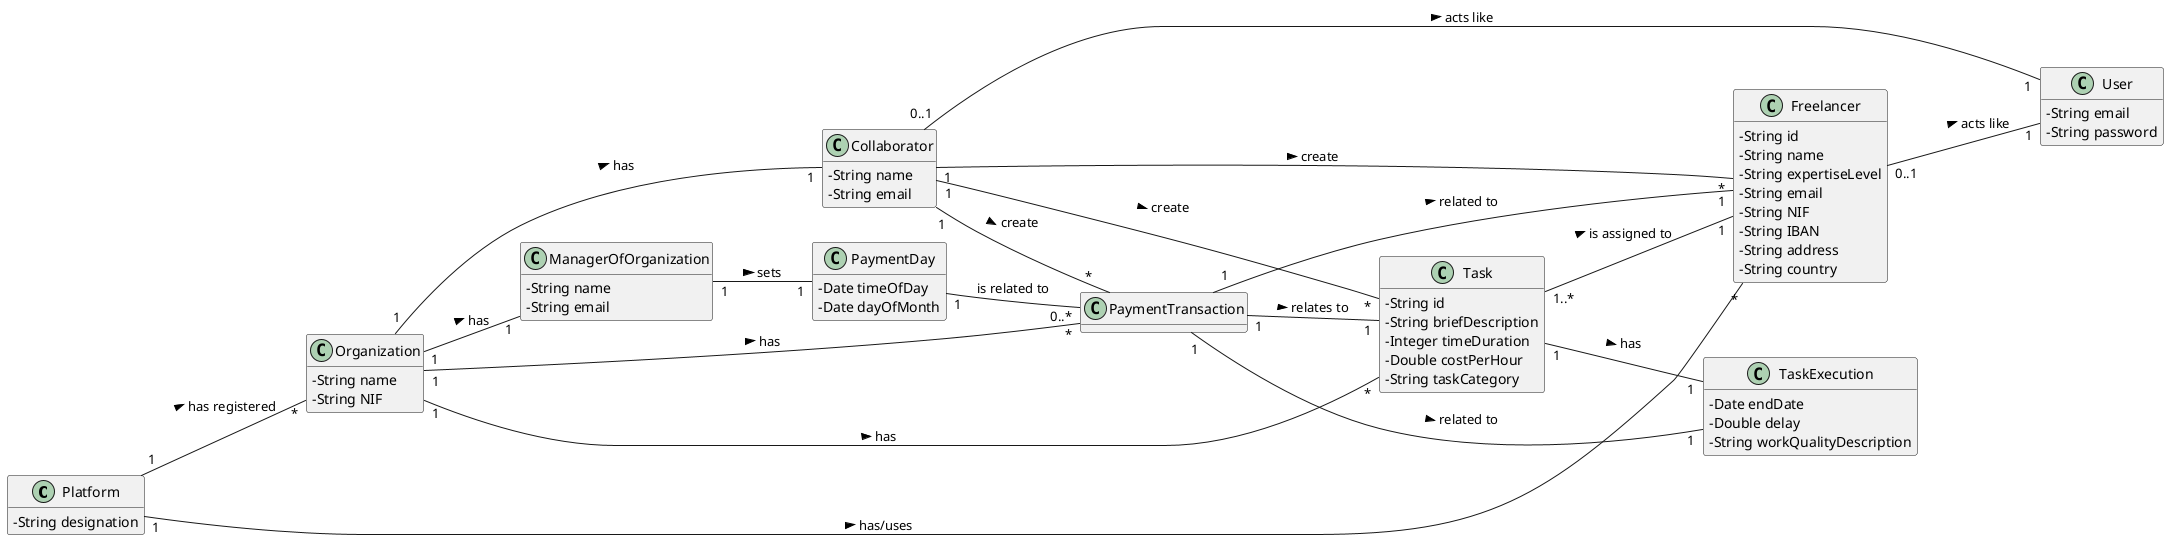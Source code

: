 @startuml
skinparam classAttributeIconSize 0
hide methods
left to right direction

class Platform {
  -String designation
}

class Organization {
  -String name
  -String NIF
}

class Collaborator {
  -String name
  -String email
}


class User {
  -String email
  -String password
}

class Freelancer {
  -String id
  -String name
  -String expertiseLevel
  -String email
  -String NIF
  -String IBAN
  -String address
  -String country
  }

class Task {
 -String id
 -String briefDescription
 -Integer timeDuration
 -Double costPerHour
 -String taskCategory
}

class TaskExecution {
 -Date endDate
 -Double delay
 -String workQualityDescription
}

class PaymentTransaction{
}

class ManagerOfOrganization {
  -String name
  -String email
}

class PaymentDay {
  -Date timeOfDay
  -Date dayOfMonth
}

Organization "1" -- "1" ManagerOfOrganization : has >
ManagerOfOrganization "1" -- "1" PaymentDay : sets >
Platform "1" -- "*" Organization : has registered >
Platform "1" -- "*" Freelancer : has/uses >
Organization "1" -- "1" Collaborator: has >
Organization "1" -- "*" Task: has >
Organization "1" -- "*" PaymentTransaction: has >
Collaborator "0..1" -- "1" User: acts like >
Freelancer "0..1" -- "1" User: acts like >
Collaborator "1" -- "*" Freelancer: create >
Collaborator "1" -- "*" Task: create >
Collaborator "1" -- "*" PaymentTransaction: create >
PaymentTransaction "1" -- "1" Freelancer: related to >
PaymentTransaction "1" -- "1" Task: relates to >
PaymentTransaction "1" -- "1" TaskExecution: related to >
Task "1" -- "1" TaskExecution: has >
Task "1..*" -- "1" Freelancer: is assigned to >
PaymentDay "1" -- "0..*" PaymentTransaction : is related to

@enduml
